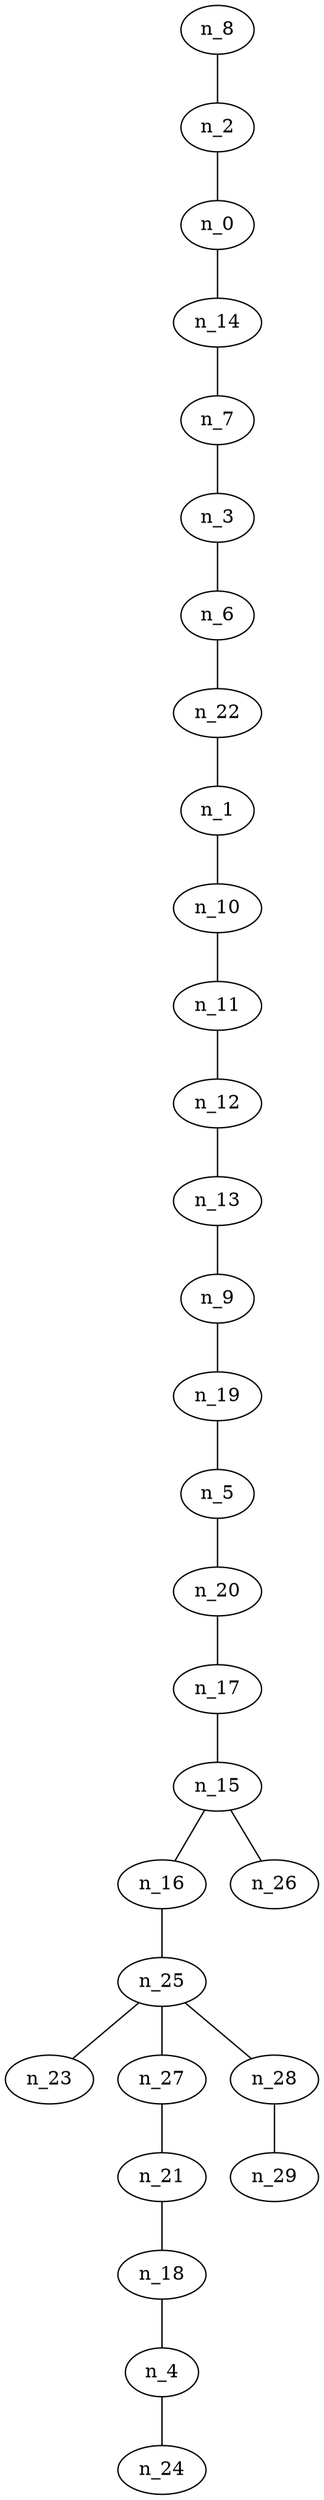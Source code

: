 graph arbol7 {
n_8--n_2
n_2--n_0
n_0--n_14
n_14--n_7
n_7--n_3
n_3--n_6
n_6--n_22
n_22--n_1
n_1--n_10
n_10--n_11
n_11--n_12
n_12--n_13
n_13--n_9
n_9--n_19
n_19--n_5
n_5--n_20
n_20--n_17
n_17--n_15
n_15--n_16
n_15--n_26
n_16--n_25
n_25--n_23
n_25--n_27
n_25--n_28
n_27--n_21
n_21--n_18
n_18--n_4
n_4--n_24
n_28--n_29
}